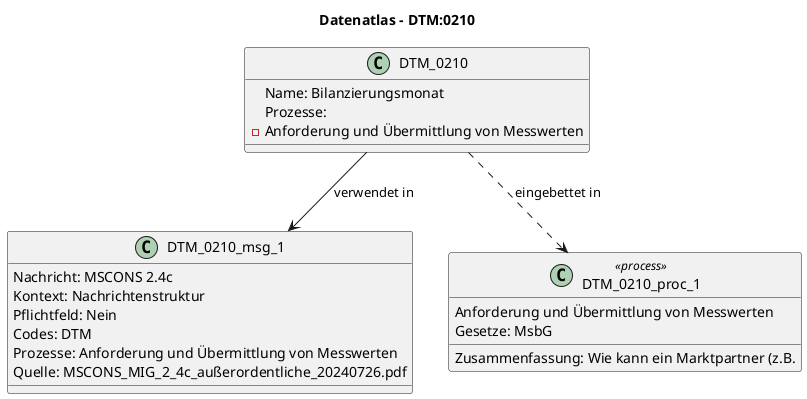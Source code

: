 @startuml
title Datenatlas – DTM:0210
class DTM_0210 {
  Name: Bilanzierungsmonat
  Prozesse:
    - Anforderung und Übermittlung von Messwerten
}
class DTM_0210_msg_1 {
  Nachricht: MSCONS 2.4c
  Kontext: Nachrichtenstruktur
  Pflichtfeld: Nein
  Codes: DTM
  Prozesse: Anforderung und Übermittlung von Messwerten
  Quelle: MSCONS_MIG_2_4c_außerordentliche_20240726.pdf
}
DTM_0210 --> DTM_0210_msg_1 : verwendet in
class DTM_0210_proc_1 <<process>> {
  Anforderung und Übermittlung von Messwerten
  Gesetze: MsbG
  Zusammenfassung: Wie kann ein Marktpartner (z.B.
}
DTM_0210 ..> DTM_0210_proc_1 : eingebettet in
@enduml